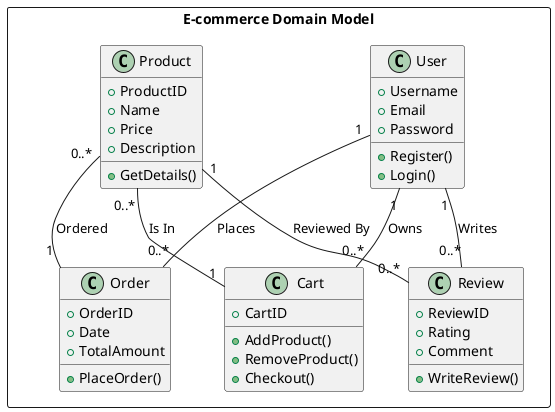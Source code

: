 @startuml EcommerceDomainModel
package "E-commerce Domain Model" <<Rectangle>> {
    class User {
        + Username
        + Email
        + Password
        + Register()
        + Login()
    }

    class Product {
        + ProductID
        + Name
        + Price
        + Description
        + GetDetails()
    }

    class Order {
        + OrderID
        + Date
        + TotalAmount
        + PlaceOrder()
    }

    class Cart {
        + CartID
        + AddProduct()
        + RemoveProduct()
        + Checkout()
    }

    class Review {
        + ReviewID
        + Rating
        + Comment
        + WriteReview()
    }

    User "1" -- "0..*" Cart : Owns
    User "1" -- "0..*" Order : Places
    User "1" -- "0..*" Review : Writes
    Product "0..*" -- "1" Cart : Is In
    Product "0..*" -- "1" Order : Ordered
    Product "1" -- "0..*" Review : Reviewed By
}
@enduml
